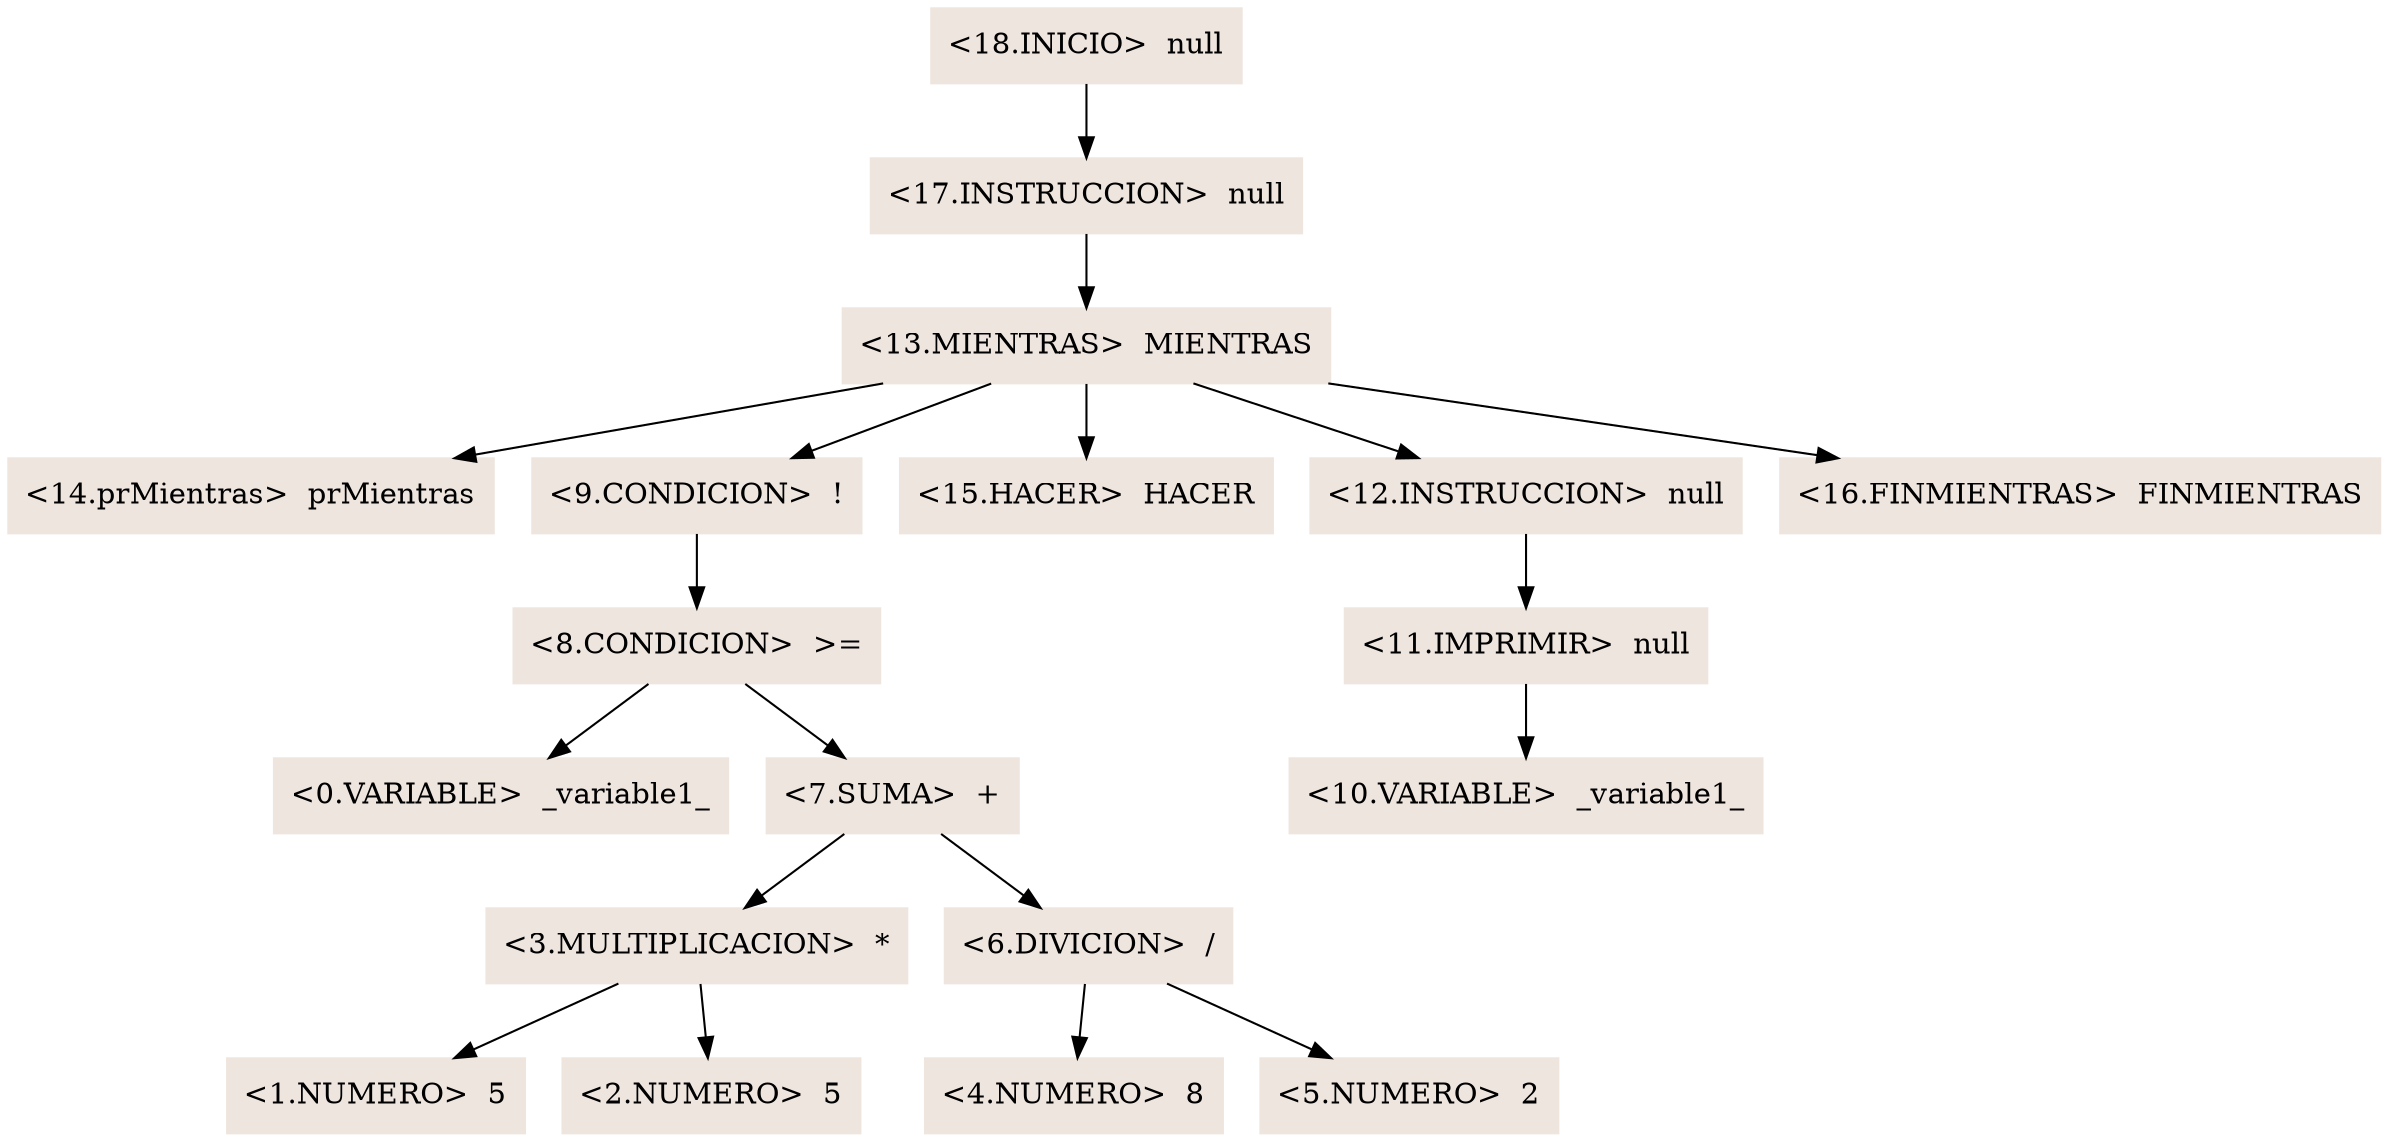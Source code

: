 digraph G {
node [shape=box, style=filled, color=seashell2];
"<18.INICIO>  null"->"<17.INSTRUCCION>  null"
"<17.INSTRUCCION>  null"->"<13.MIENTRAS>  MIENTRAS"
"<13.MIENTRAS>  MIENTRAS"->"<14.prMientras>  prMientras"
"<13.MIENTRAS>  MIENTRAS"->"<9.CONDICION>  !"
"<9.CONDICION>  !"->"<8.CONDICION>  >="
"<8.CONDICION>  >="->"<0.VARIABLE>  _variable1_"
"<8.CONDICION>  >="->"<7.SUMA>  +"
"<7.SUMA>  +"->"<3.MULTIPLICACION>  *"
"<3.MULTIPLICACION>  *"->"<1.NUMERO>  5"
"<3.MULTIPLICACION>  *"->"<2.NUMERO>  5"
"<7.SUMA>  +"->"<6.DIVICION>  /"
"<6.DIVICION>  /"->"<4.NUMERO>  8"
"<6.DIVICION>  /"->"<5.NUMERO>  2"
"<13.MIENTRAS>  MIENTRAS"->"<15.HACER>  HACER"
"<13.MIENTRAS>  MIENTRAS"->"<12.INSTRUCCION>  null"
"<12.INSTRUCCION>  null"->"<11.IMPRIMIR>  null"
"<11.IMPRIMIR>  null"->"<10.VARIABLE>  _variable1_"
"<13.MIENTRAS>  MIENTRAS"->"<16.FINMIENTRAS>  FINMIENTRAS"


}
